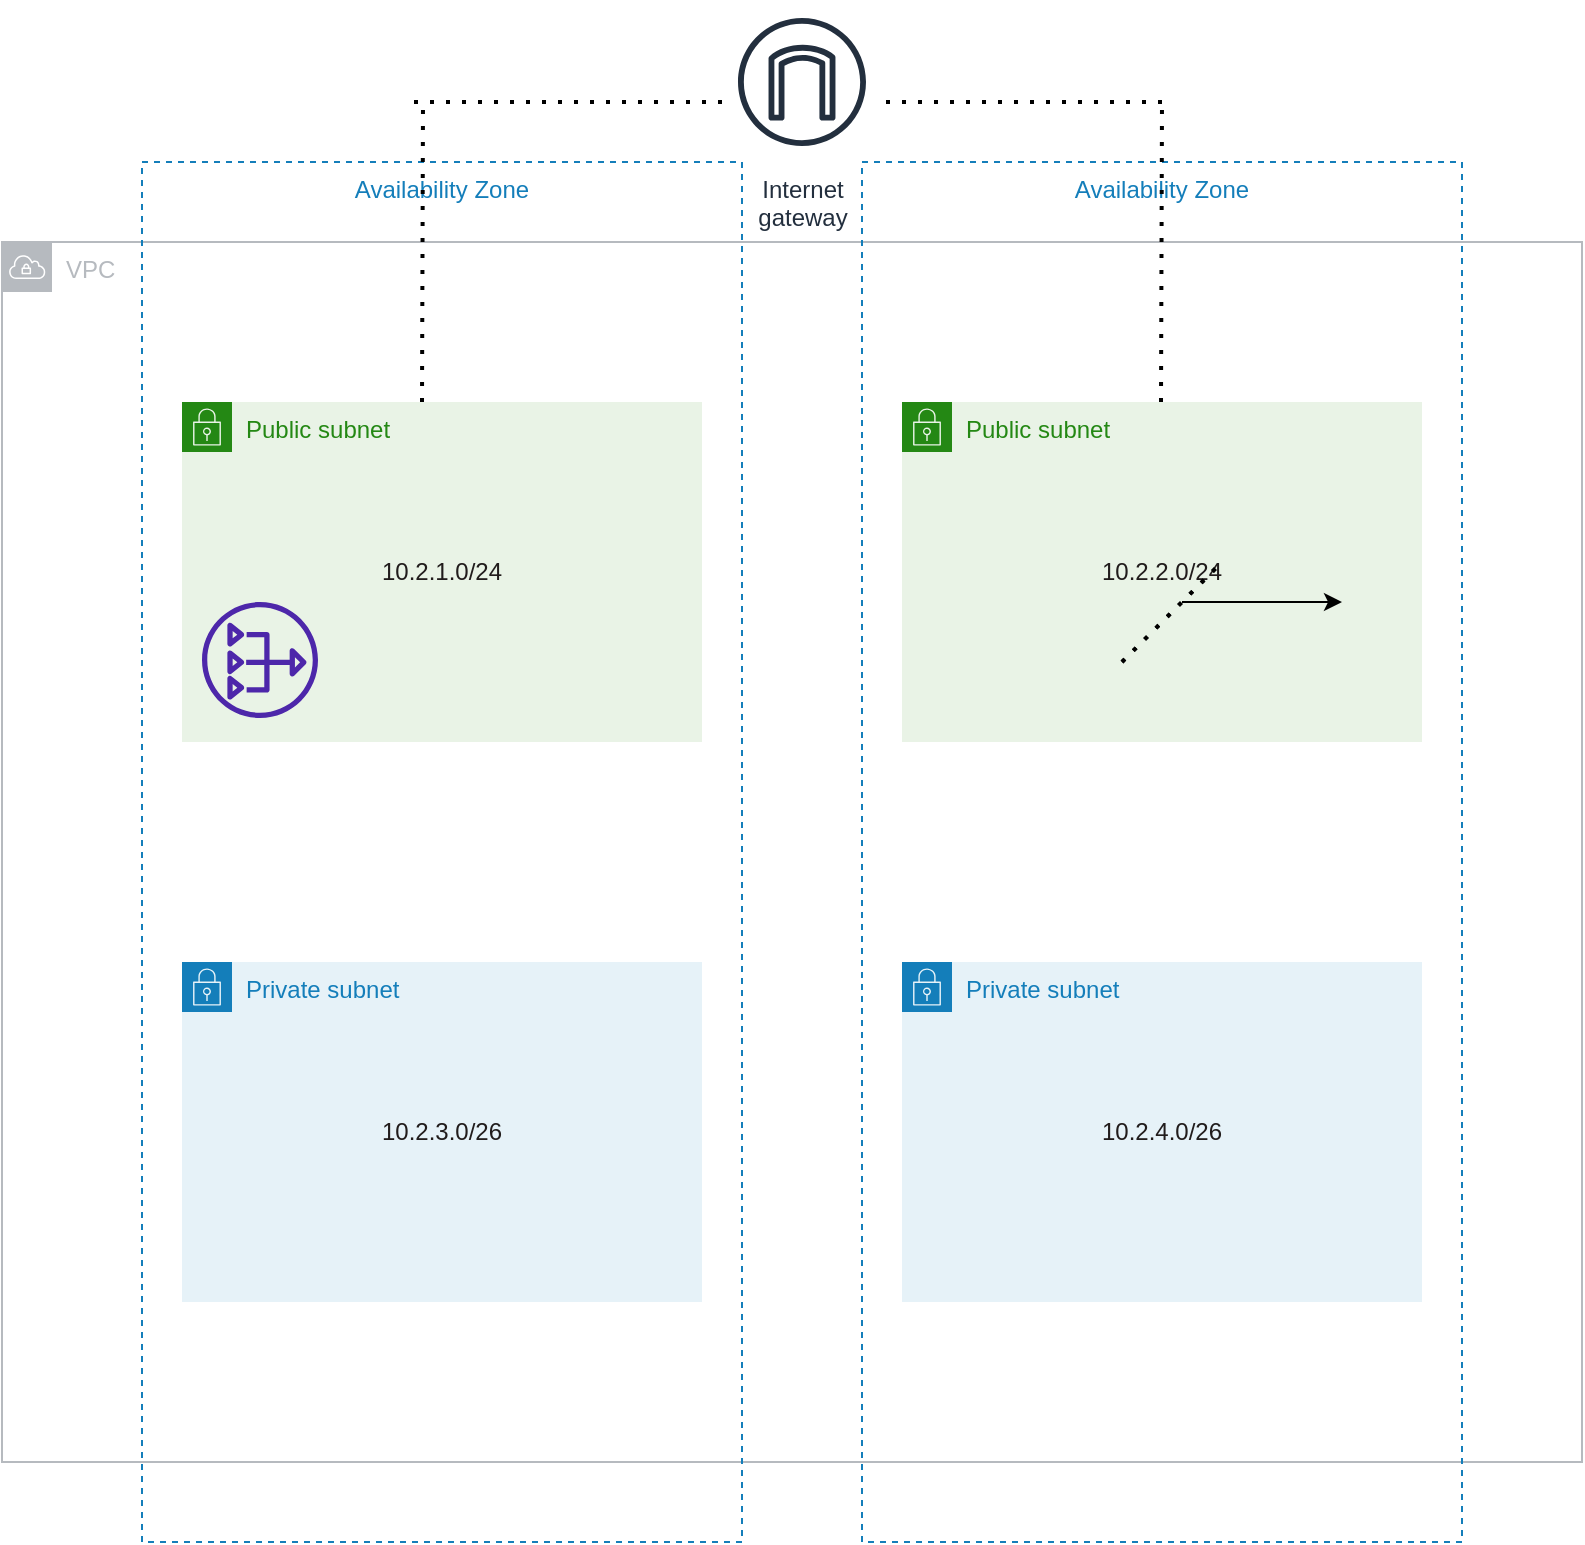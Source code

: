 <mxfile version="21.3.7" type="github">
  <diagram name="Page-1" id="fVsxe53hr6TX6Srur1B5">
    <mxGraphModel dx="1366" dy="1861" grid="1" gridSize="10" guides="1" tooltips="1" connect="1" arrows="1" fold="1" page="1" pageScale="1" pageWidth="850" pageHeight="1100" math="0" shadow="0">
      <root>
        <mxCell id="0" />
        <mxCell id="1" parent="0" />
        <mxCell id="iMSWGk_akWYxa529y-m4-34" value="Internet&#xa;gateway" style="sketch=0;outlineConnect=0;fontColor=#232F3E;gradientColor=none;strokeColor=#232F3E;fillColor=#ffffff;dashed=0;verticalLabelPosition=bottom;verticalAlign=top;align=center;html=1;fontSize=12;fontStyle=0;aspect=fixed;shape=mxgraph.aws4.resourceIcon;resIcon=mxgraph.aws4.internet_gateway;" vertex="1" parent="1">
          <mxGeometry x="390" y="-40" width="80" height="80" as="geometry" />
        </mxCell>
        <mxCell id="iMSWGk_akWYxa529y-m4-11" value="VPC" style="sketch=0;outlineConnect=0;gradientColor=none;html=1;whiteSpace=wrap;fontSize=12;fontStyle=0;shape=mxgraph.aws4.group;grIcon=mxgraph.aws4.group_vpc;strokeColor=#B6BABF;fillColor=none;verticalAlign=top;align=left;spacingLeft=30;fontColor=#B6BABF;dashed=0;" vertex="1" parent="1">
          <mxGeometry x="30" y="80" width="790" height="610" as="geometry" />
        </mxCell>
        <mxCell id="iMSWGk_akWYxa529y-m4-12" value="Public subnet" style="points=[[0,0],[0.25,0],[0.5,0],[0.75,0],[1,0],[1,0.25],[1,0.5],[1,0.75],[1,1],[0.75,1],[0.5,1],[0.25,1],[0,1],[0,0.75],[0,0.5],[0,0.25]];outlineConnect=0;gradientColor=none;html=1;whiteSpace=wrap;fontSize=12;fontStyle=0;container=1;pointerEvents=0;collapsible=0;recursiveResize=0;shape=mxgraph.aws4.group;grIcon=mxgraph.aws4.group_security_group;grStroke=0;strokeColor=#248814;fillColor=#E9F3E6;verticalAlign=top;align=left;spacingLeft=30;fontColor=#248814;dashed=0;" vertex="1" parent="1">
          <mxGeometry x="120" y="160" width="260" height="170" as="geometry" />
        </mxCell>
        <mxCell id="iMSWGk_akWYxa529y-m4-29" value="&lt;font color=&quot;#211c1c&quot;&gt;10.2.1.0/24&lt;/font&gt;" style="text;strokeColor=none;align=center;fillColor=none;html=1;verticalAlign=middle;whiteSpace=wrap;rounded=0;" vertex="1" parent="iMSWGk_akWYxa529y-m4-12">
          <mxGeometry x="80" y="70" width="100" height="30" as="geometry" />
        </mxCell>
        <mxCell id="iMSWGk_akWYxa529y-m4-22" value="Private subnet" style="points=[[0,0],[0.25,0],[0.5,0],[0.75,0],[1,0],[1,0.25],[1,0.5],[1,0.75],[1,1],[0.75,1],[0.5,1],[0.25,1],[0,1],[0,0.75],[0,0.5],[0,0.25]];outlineConnect=0;gradientColor=none;html=1;whiteSpace=wrap;fontSize=12;fontStyle=0;container=1;pointerEvents=0;collapsible=0;recursiveResize=0;shape=mxgraph.aws4.group;grIcon=mxgraph.aws4.group_security_group;grStroke=0;strokeColor=#147EBA;fillColor=#E6F2F8;verticalAlign=top;align=left;spacingLeft=30;fontColor=#147EBA;dashed=0;" vertex="1" parent="1">
          <mxGeometry x="120" y="440" width="260" height="170" as="geometry" />
        </mxCell>
        <mxCell id="iMSWGk_akWYxa529y-m4-32" value="&lt;font color=&quot;#211c1c&quot;&gt;10.2.3.0/26&lt;/font&gt;" style="text;strokeColor=none;align=center;fillColor=none;html=1;verticalAlign=middle;whiteSpace=wrap;rounded=0;" vertex="1" parent="iMSWGk_akWYxa529y-m4-22">
          <mxGeometry x="80" y="70" width="100" height="30" as="geometry" />
        </mxCell>
        <mxCell id="iMSWGk_akWYxa529y-m4-25" value="Public subnet" style="points=[[0,0],[0.25,0],[0.5,0],[0.75,0],[1,0],[1,0.25],[1,0.5],[1,0.75],[1,1],[0.75,1],[0.5,1],[0.25,1],[0,1],[0,0.75],[0,0.5],[0,0.25]];outlineConnect=0;gradientColor=none;html=1;whiteSpace=wrap;fontSize=12;fontStyle=0;container=1;pointerEvents=0;collapsible=0;recursiveResize=0;shape=mxgraph.aws4.group;grIcon=mxgraph.aws4.group_security_group;grStroke=0;strokeColor=#248814;fillColor=#E9F3E6;verticalAlign=top;align=left;spacingLeft=30;fontColor=#248814;dashed=0;" vertex="1" parent="1">
          <mxGeometry x="480" y="160" width="260" height="170" as="geometry" />
        </mxCell>
        <mxCell id="iMSWGk_akWYxa529y-m4-33" value="&lt;font color=&quot;#211c1c&quot;&gt;10.2.2.0/24&lt;/font&gt;" style="text;strokeColor=none;align=center;fillColor=none;html=1;verticalAlign=middle;whiteSpace=wrap;rounded=0;" vertex="1" parent="iMSWGk_akWYxa529y-m4-25">
          <mxGeometry x="80" y="70" width="100" height="30" as="geometry" />
        </mxCell>
        <mxCell id="iMSWGk_akWYxa529y-m4-27" value="Availability Zone" style="fillColor=none;strokeColor=#147EBA;dashed=1;verticalAlign=top;fontStyle=0;fontColor=#147EBA;whiteSpace=wrap;html=1;" vertex="1" parent="1">
          <mxGeometry x="460" y="40" width="300" height="690" as="geometry" />
        </mxCell>
        <mxCell id="iMSWGk_akWYxa529y-m4-26" value="Private subnet" style="points=[[0,0],[0.25,0],[0.5,0],[0.75,0],[1,0],[1,0.25],[1,0.5],[1,0.75],[1,1],[0.75,1],[0.5,1],[0.25,1],[0,1],[0,0.75],[0,0.5],[0,0.25]];outlineConnect=0;gradientColor=none;html=1;whiteSpace=wrap;fontSize=12;fontStyle=0;container=1;pointerEvents=0;collapsible=0;recursiveResize=0;shape=mxgraph.aws4.group;grIcon=mxgraph.aws4.group_security_group;grStroke=0;strokeColor=#147EBA;fillColor=#E6F2F8;verticalAlign=top;align=left;spacingLeft=30;fontColor=#147EBA;dashed=0;" vertex="1" parent="1">
          <mxGeometry x="480" y="440" width="260" height="170" as="geometry" />
        </mxCell>
        <mxCell id="iMSWGk_akWYxa529y-m4-31" value="&lt;font color=&quot;#211c1c&quot;&gt;10.2.4.0/26&lt;/font&gt;" style="text;strokeColor=none;align=center;fillColor=none;html=1;verticalAlign=middle;whiteSpace=wrap;rounded=0;" vertex="1" parent="iMSWGk_akWYxa529y-m4-26">
          <mxGeometry x="80" y="70" width="100" height="30" as="geometry" />
        </mxCell>
        <mxCell id="iMSWGk_akWYxa529y-m4-28" value="Availability Zone" style="fillColor=none;strokeColor=#147EBA;dashed=1;verticalAlign=top;fontStyle=0;fontColor=#147EBA;whiteSpace=wrap;html=1;" vertex="1" parent="1">
          <mxGeometry x="100" y="40" width="300" height="690" as="geometry" />
        </mxCell>
        <mxCell id="iMSWGk_akWYxa529y-m4-35" value="" style="edgeStyle=none;orthogonalLoop=1;jettySize=auto;html=1;rounded=0;" edge="1" parent="1">
          <mxGeometry width="80" relative="1" as="geometry">
            <mxPoint x="620" y="260" as="sourcePoint" />
            <mxPoint x="700" y="260" as="targetPoint" />
            <Array as="points" />
          </mxGeometry>
        </mxCell>
        <mxCell id="iMSWGk_akWYxa529y-m4-37" value="" style="endArrow=none;dashed=1;html=1;dashPattern=1 3;strokeWidth=2;rounded=0;" edge="1" parent="1">
          <mxGeometry width="50" height="50" relative="1" as="geometry">
            <mxPoint x="590" y="290" as="sourcePoint" />
            <mxPoint x="640" y="240" as="targetPoint" />
          </mxGeometry>
        </mxCell>
        <mxCell id="iMSWGk_akWYxa529y-m4-38" value="" style="endArrow=none;dashed=1;html=1;dashPattern=1 3;strokeWidth=2;rounded=0;" edge="1" parent="1">
          <mxGeometry width="50" height="50" relative="1" as="geometry">
            <mxPoint x="590" y="290" as="sourcePoint" />
            <mxPoint x="640" y="240" as="targetPoint" />
          </mxGeometry>
        </mxCell>
        <mxCell id="iMSWGk_akWYxa529y-m4-44" value="" style="endArrow=none;dashed=1;html=1;dashPattern=1 3;strokeWidth=2;rounded=0;" edge="1" parent="1">
          <mxGeometry width="50" height="50" relative="1" as="geometry">
            <mxPoint x="609.5" y="160" as="sourcePoint" />
            <mxPoint x="610" y="10" as="targetPoint" />
          </mxGeometry>
        </mxCell>
        <mxCell id="iMSWGk_akWYxa529y-m4-45" value="" style="endArrow=none;dashed=1;html=1;dashPattern=1 3;strokeWidth=2;rounded=0;entryX=1;entryY=0.625;entryDx=0;entryDy=0;entryPerimeter=0;" edge="1" parent="1" target="iMSWGk_akWYxa529y-m4-34">
          <mxGeometry width="50" height="50" relative="1" as="geometry">
            <mxPoint x="610" y="10" as="sourcePoint" />
            <mxPoint x="480" y="10" as="targetPoint" />
          </mxGeometry>
        </mxCell>
        <mxCell id="iMSWGk_akWYxa529y-m4-46" value="" style="endArrow=none;dashed=1;html=1;dashPattern=1 3;strokeWidth=2;rounded=0;" edge="1" parent="1">
          <mxGeometry width="50" height="50" relative="1" as="geometry">
            <mxPoint x="240" y="160" as="sourcePoint" />
            <mxPoint x="240.5" y="10" as="targetPoint" />
          </mxGeometry>
        </mxCell>
        <mxCell id="iMSWGk_akWYxa529y-m4-47" value="" style="endArrow=none;dashed=1;html=1;dashPattern=1 3;strokeWidth=2;rounded=0;" edge="1" parent="1">
          <mxGeometry width="50" height="50" relative="1" as="geometry">
            <mxPoint x="390" y="10" as="sourcePoint" />
            <mxPoint x="230" y="10" as="targetPoint" />
          </mxGeometry>
        </mxCell>
        <mxCell id="iMSWGk_akWYxa529y-m4-48" value="" style="sketch=0;outlineConnect=0;fontColor=#232F3E;gradientColor=none;fillColor=#4D27AA;strokeColor=none;dashed=0;verticalLabelPosition=bottom;verticalAlign=top;align=center;html=1;fontSize=12;fontStyle=0;aspect=fixed;pointerEvents=1;shape=mxgraph.aws4.nat_gateway;rotation=-90;direction=south;" vertex="1" parent="1">
          <mxGeometry x="130" y="260" width="58" height="58" as="geometry" />
        </mxCell>
      </root>
    </mxGraphModel>
  </diagram>
</mxfile>
